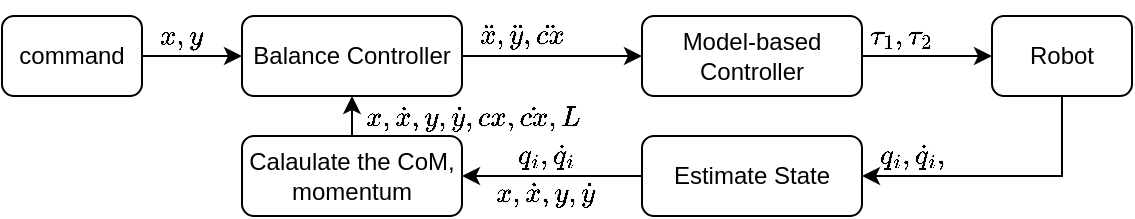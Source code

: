 <mxfile version="22.1.0" type="github">
  <diagram name="第 1 页" id="MlkXA7hDsNdLh-0CrnH8">
    <mxGraphModel dx="660" dy="370" grid="1" gridSize="5" guides="1" tooltips="1" connect="1" arrows="1" fold="1" page="1" pageScale="1" pageWidth="827" pageHeight="1169" math="1" shadow="0">
      <root>
        <mxCell id="0" />
        <mxCell id="1" parent="0" />
        <mxCell id="5OwRYkwjaH5BJDgZWQ7X-4" style="edgeStyle=orthogonalEdgeStyle;rounded=0;orthogonalLoop=1;jettySize=auto;html=1;entryX=1;entryY=0.5;entryDx=0;entryDy=0;exitX=0.5;exitY=1;exitDx=0;exitDy=0;" parent="1" source="5OwRYkwjaH5BJDgZWQ7X-2" target="5OwRYkwjaH5BJDgZWQ7X-3" edge="1">
          <mxGeometry relative="1" as="geometry">
            <Array as="points">
              <mxPoint x="555" y="460" />
            </Array>
          </mxGeometry>
        </mxCell>
        <mxCell id="5OwRYkwjaH5BJDgZWQ7X-2" value="Robot" style="rounded=1;whiteSpace=wrap;html=1;" parent="1" vertex="1">
          <mxGeometry x="520" y="380" width="70" height="40" as="geometry" />
        </mxCell>
        <mxCell id="9J5TrirpkuNCEPzRBUH5-8" style="edgeStyle=orthogonalEdgeStyle;rounded=0;orthogonalLoop=1;jettySize=auto;html=1;exitX=0;exitY=0.5;exitDx=0;exitDy=0;entryX=1;entryY=0.5;entryDx=0;entryDy=0;" edge="1" parent="1" source="5OwRYkwjaH5BJDgZWQ7X-3" target="9J5TrirpkuNCEPzRBUH5-7">
          <mxGeometry relative="1" as="geometry" />
        </mxCell>
        <mxCell id="5OwRYkwjaH5BJDgZWQ7X-3" value="Estimate State" style="rounded=1;whiteSpace=wrap;html=1;" parent="1" vertex="1">
          <mxGeometry x="345" y="440" width="110" height="40" as="geometry" />
        </mxCell>
        <mxCell id="5OwRYkwjaH5BJDgZWQ7X-6" value="$$q_{i},\dot{q}_{i},&amp;nbsp; $$" style="text;html=1;strokeColor=none;fillColor=none;align=center;verticalAlign=middle;whiteSpace=wrap;rounded=0;" parent="1" vertex="1">
          <mxGeometry x="430" y="425" width="100" height="50" as="geometry" />
        </mxCell>
        <mxCell id="9J5TrirpkuNCEPzRBUH5-3" style="edgeStyle=orthogonalEdgeStyle;rounded=0;orthogonalLoop=1;jettySize=auto;html=1;" edge="1" parent="1" source="9J5TrirpkuNCEPzRBUH5-2" target="5OwRYkwjaH5BJDgZWQ7X-2">
          <mxGeometry relative="1" as="geometry" />
        </mxCell>
        <mxCell id="9J5TrirpkuNCEPzRBUH5-2" value="Model-based Controller" style="rounded=1;whiteSpace=wrap;html=1;" vertex="1" parent="1">
          <mxGeometry x="345" y="380" width="110" height="40" as="geometry" />
        </mxCell>
        <mxCell id="9J5TrirpkuNCEPzRBUH5-4" value="$$\tau_{1}, \tau_{2} $$" style="text;html=1;strokeColor=none;fillColor=none;align=center;verticalAlign=middle;whiteSpace=wrap;rounded=0;" vertex="1" parent="1">
          <mxGeometry x="445" y="375" width="60" height="30" as="geometry" />
        </mxCell>
        <mxCell id="9J5TrirpkuNCEPzRBUH5-14" style="edgeStyle=orthogonalEdgeStyle;rounded=0;orthogonalLoop=1;jettySize=auto;html=1;exitX=1;exitY=0.5;exitDx=0;exitDy=0;" edge="1" parent="1" source="9J5TrirpkuNCEPzRBUH5-5" target="9J5TrirpkuNCEPzRBUH5-13">
          <mxGeometry relative="1" as="geometry" />
        </mxCell>
        <mxCell id="9J5TrirpkuNCEPzRBUH5-5" value="command" style="rounded=1;whiteSpace=wrap;html=1;" vertex="1" parent="1">
          <mxGeometry x="25" y="380" width="70" height="40" as="geometry" />
        </mxCell>
        <mxCell id="9J5TrirpkuNCEPzRBUH5-15" style="edgeStyle=orthogonalEdgeStyle;rounded=0;orthogonalLoop=1;jettySize=auto;html=1;exitX=0.5;exitY=0;exitDx=0;exitDy=0;entryX=0.5;entryY=1;entryDx=0;entryDy=0;" edge="1" parent="1" source="9J5TrirpkuNCEPzRBUH5-7" target="9J5TrirpkuNCEPzRBUH5-13">
          <mxGeometry relative="1" as="geometry" />
        </mxCell>
        <mxCell id="9J5TrirpkuNCEPzRBUH5-7" value="Calaulate the CoM, momentum" style="rounded=1;whiteSpace=wrap;html=1;" vertex="1" parent="1">
          <mxGeometry x="145" y="440" width="110" height="40" as="geometry" />
        </mxCell>
        <mxCell id="9J5TrirpkuNCEPzRBUH5-9" value="$$q_{i},\dot{q}_{i}$$" style="text;html=1;strokeColor=none;fillColor=none;align=center;verticalAlign=middle;whiteSpace=wrap;rounded=0;" vertex="1" parent="1">
          <mxGeometry x="265" y="440" width="65" height="20" as="geometry" />
        </mxCell>
        <mxCell id="9J5TrirpkuNCEPzRBUH5-10" value="&lt;span style=&quot;color: rgb(0, 0, 0); font-family: Helvetica; font-size: 12px; font-style: normal; font-variant-ligatures: normal; font-variant-caps: normal; font-weight: 400; letter-spacing: normal; orphans: 2; text-align: center; text-indent: 0px; text-transform: none; widows: 2; word-spacing: 0px; -webkit-text-stroke-width: 0px; background-color: rgb(251, 251, 251); text-decoration-thickness: initial; text-decoration-style: initial; text-decoration-color: initial; float: none; display: inline !important;&quot;&gt;$$x,\dot{x}, y, \dot{y} $$&lt;/span&gt;" style="text;whiteSpace=wrap;html=1;" vertex="1" parent="1">
          <mxGeometry x="270" y="442.5" width="100" height="35" as="geometry" />
        </mxCell>
        <mxCell id="9J5TrirpkuNCEPzRBUH5-16" style="edgeStyle=orthogonalEdgeStyle;rounded=0;orthogonalLoop=1;jettySize=auto;html=1;exitX=1;exitY=0.5;exitDx=0;exitDy=0;" edge="1" parent="1" source="9J5TrirpkuNCEPzRBUH5-13" target="9J5TrirpkuNCEPzRBUH5-2">
          <mxGeometry relative="1" as="geometry" />
        </mxCell>
        <mxCell id="9J5TrirpkuNCEPzRBUH5-13" value="Balance Controller" style="rounded=1;whiteSpace=wrap;html=1;" vertex="1" parent="1">
          <mxGeometry x="145" y="380" width="110" height="40" as="geometry" />
        </mxCell>
        <mxCell id="9J5TrirpkuNCEPzRBUH5-18" value="$$x,y$$" style="text;html=1;strokeColor=none;fillColor=none;align=center;verticalAlign=middle;whiteSpace=wrap;rounded=0;" vertex="1" parent="1">
          <mxGeometry x="85" y="375" width="60" height="30" as="geometry" />
        </mxCell>
        <mxCell id="9J5TrirpkuNCEPzRBUH5-19" value="$$\ddot{x},\ddot{y},\ddot{cx}$$" style="text;html=1;strokeColor=none;fillColor=none;align=center;verticalAlign=middle;whiteSpace=wrap;rounded=0;" vertex="1" parent="1">
          <mxGeometry x="242.5" y="372.5" width="85" height="35" as="geometry" />
        </mxCell>
        <mxCell id="9J5TrirpkuNCEPzRBUH5-20" value="&lt;span style=&quot;color: rgb(0, 0, 0); font-family: Helvetica; font-size: 12px; font-style: normal; font-variant-ligatures: normal; font-variant-caps: normal; font-weight: 400; letter-spacing: normal; orphans: 2; text-align: center; text-indent: 0px; text-transform: none; widows: 2; word-spacing: 0px; -webkit-text-stroke-width: 0px; background-color: rgb(251, 251, 251); text-decoration-thickness: initial; text-decoration-style: initial; text-decoration-color: initial; float: none; display: inline !important;&quot;&gt;$$x,\dot{x}, y, \dot{y}, cx, \dot{cx}, L&amp;nbsp; $$&lt;/span&gt;" style="text;whiteSpace=wrap;html=1;" vertex="1" parent="1">
          <mxGeometry x="205" y="405" width="160" height="35" as="geometry" />
        </mxCell>
      </root>
    </mxGraphModel>
  </diagram>
</mxfile>
